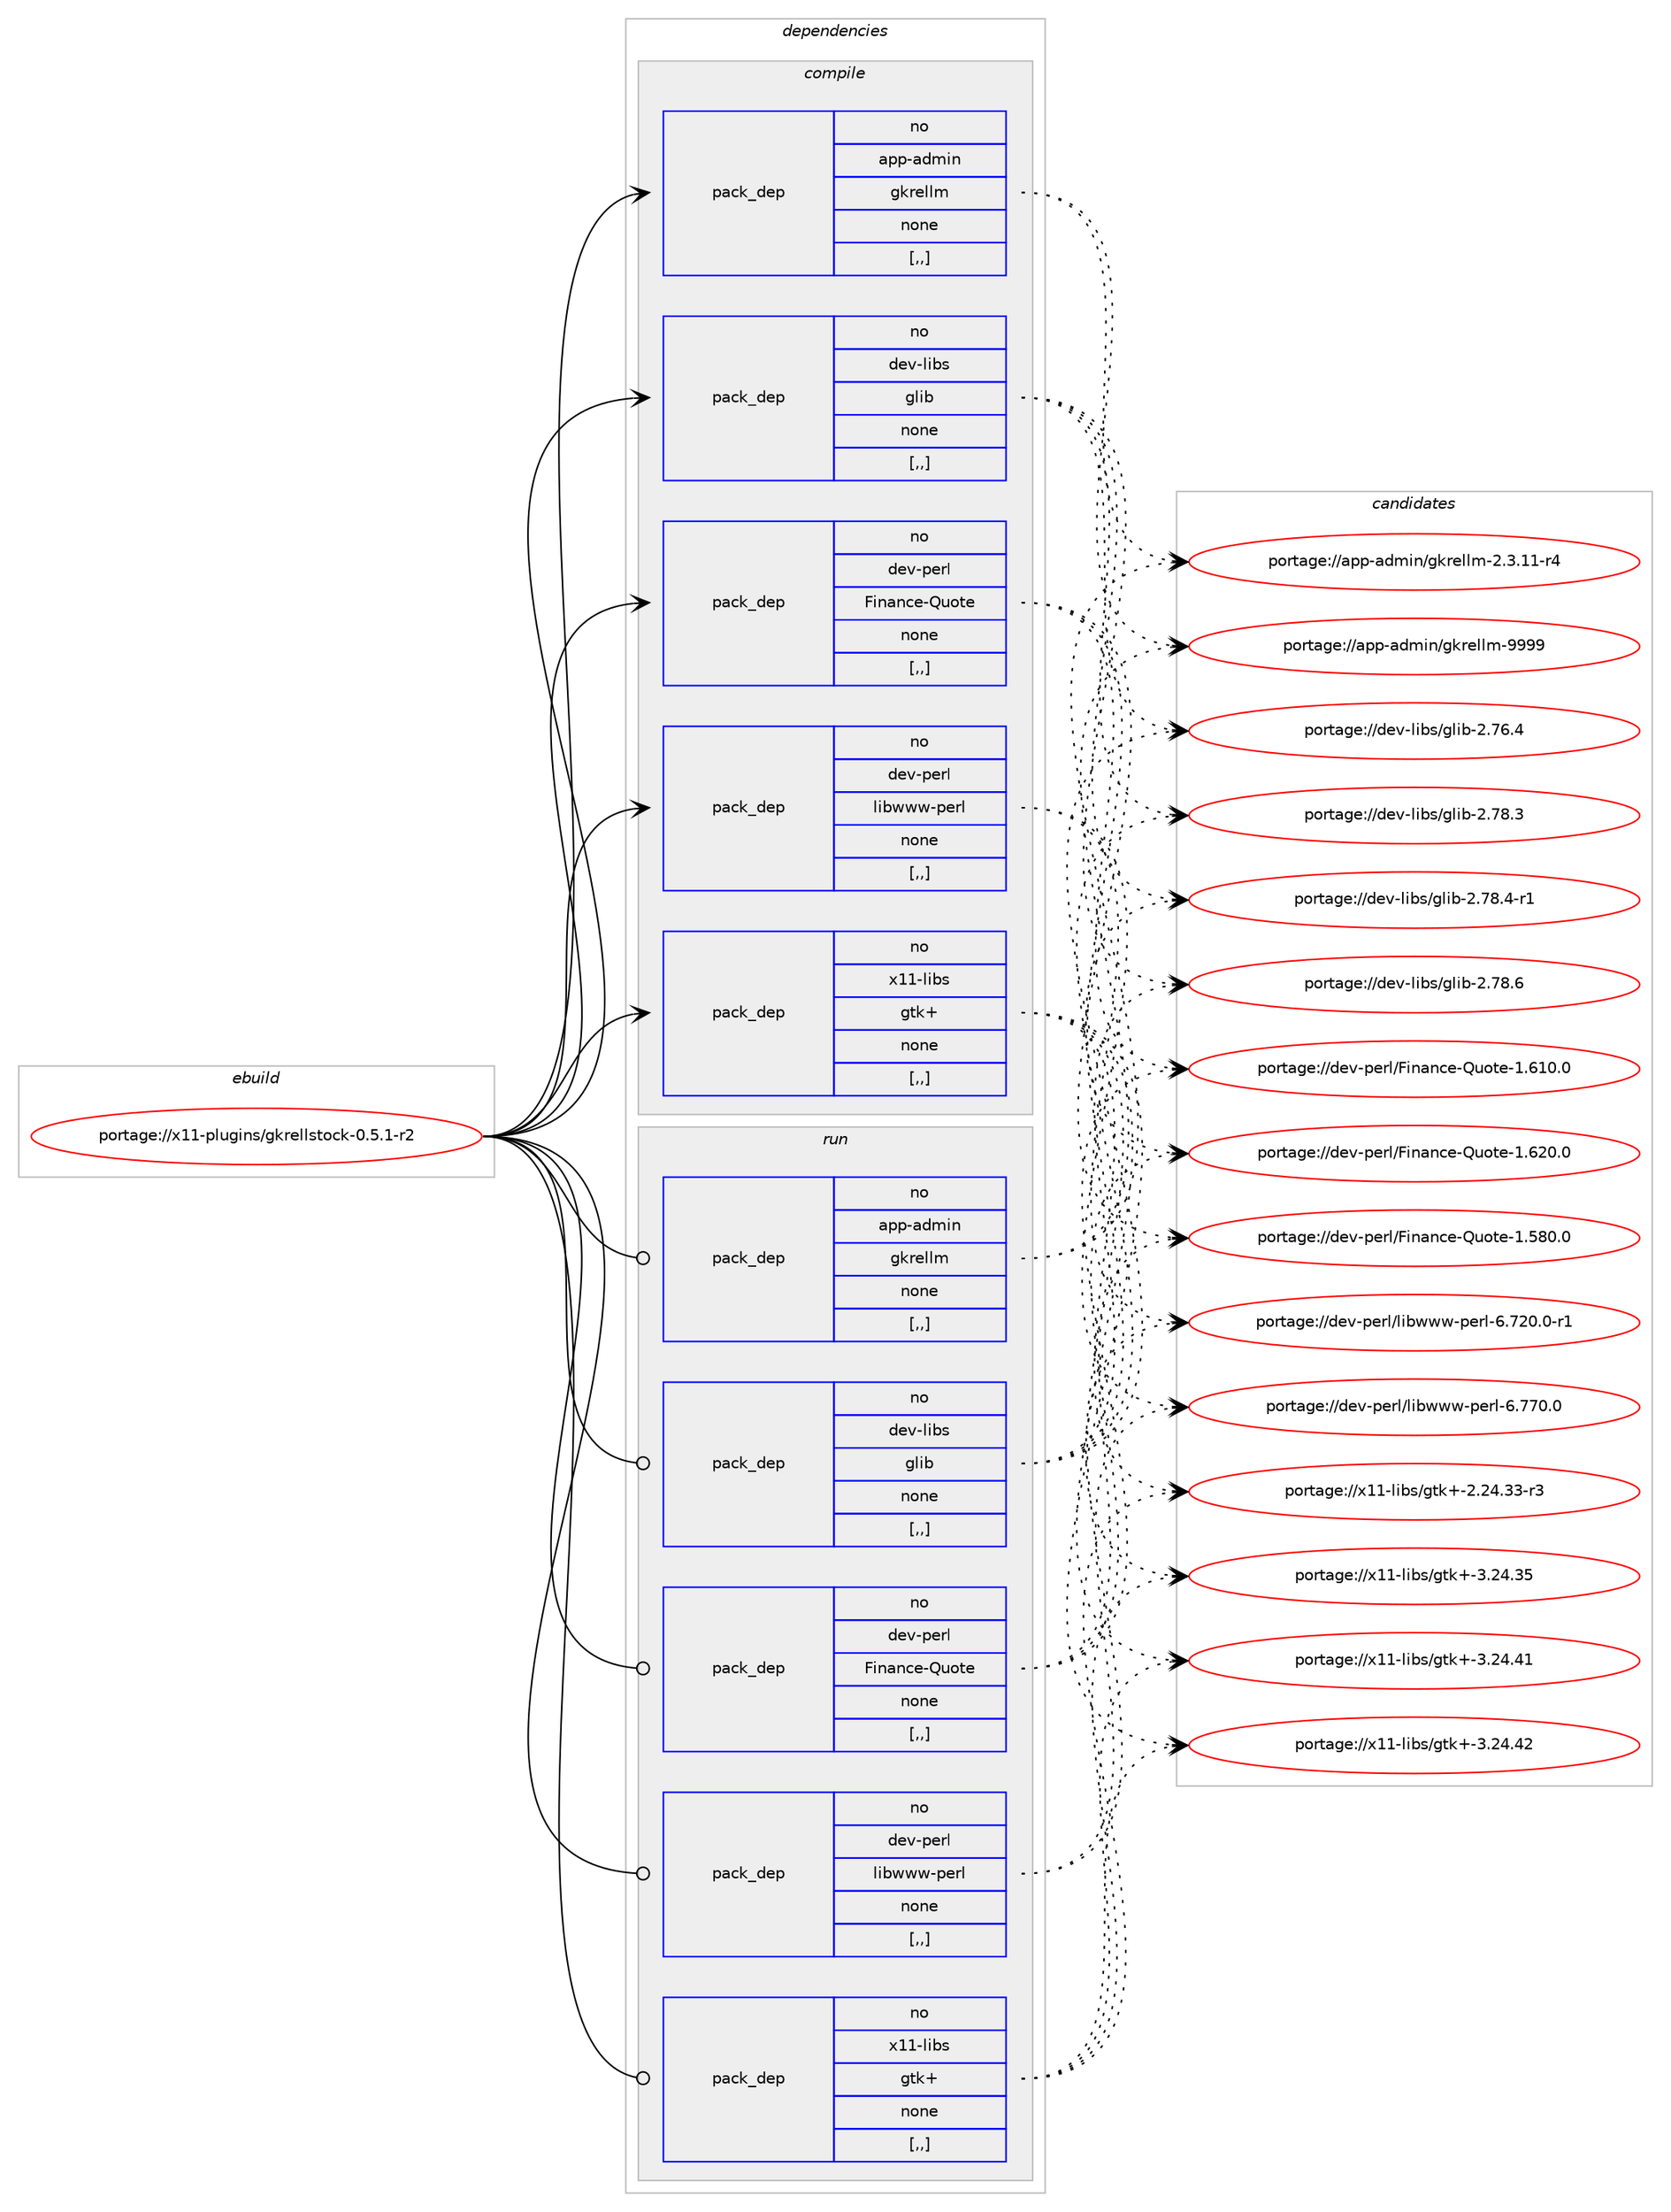 digraph prolog {

# *************
# Graph options
# *************

newrank=true;
concentrate=true;
compound=true;
graph [rankdir=LR,fontname=Helvetica,fontsize=10,ranksep=1.5];#, ranksep=2.5, nodesep=0.2];
edge  [arrowhead=vee];
node  [fontname=Helvetica,fontsize=10];

# **********
# The ebuild
# **********

subgraph cluster_leftcol {
color=gray;
rank=same;
label=<<i>ebuild</i>>;
id [label="portage://x11-plugins/gkrellstock-0.5.1-r2", color=red, width=4, href="../x11-plugins/gkrellstock-0.5.1-r2.svg"];
}

# ****************
# The dependencies
# ****************

subgraph cluster_midcol {
color=gray;
label=<<i>dependencies</i>>;
subgraph cluster_compile {
fillcolor="#eeeeee";
style=filled;
label=<<i>compile</i>>;
subgraph pack331701 {
dependency455183 [label=<<TABLE BORDER="0" CELLBORDER="1" CELLSPACING="0" CELLPADDING="4" WIDTH="220"><TR><TD ROWSPAN="6" CELLPADDING="30">pack_dep</TD></TR><TR><TD WIDTH="110">no</TD></TR><TR><TD>app-admin</TD></TR><TR><TD>gkrellm</TD></TR><TR><TD>none</TD></TR><TR><TD>[,,]</TD></TR></TABLE>>, shape=none, color=blue];
}
id:e -> dependency455183:w [weight=20,style="solid",arrowhead="vee"];
subgraph pack331702 {
dependency455184 [label=<<TABLE BORDER="0" CELLBORDER="1" CELLSPACING="0" CELLPADDING="4" WIDTH="220"><TR><TD ROWSPAN="6" CELLPADDING="30">pack_dep</TD></TR><TR><TD WIDTH="110">no</TD></TR><TR><TD>dev-libs</TD></TR><TR><TD>glib</TD></TR><TR><TD>none</TD></TR><TR><TD>[,,]</TD></TR></TABLE>>, shape=none, color=blue];
}
id:e -> dependency455184:w [weight=20,style="solid",arrowhead="vee"];
subgraph pack331703 {
dependency455185 [label=<<TABLE BORDER="0" CELLBORDER="1" CELLSPACING="0" CELLPADDING="4" WIDTH="220"><TR><TD ROWSPAN="6" CELLPADDING="30">pack_dep</TD></TR><TR><TD WIDTH="110">no</TD></TR><TR><TD>dev-perl</TD></TR><TR><TD>Finance-Quote</TD></TR><TR><TD>none</TD></TR><TR><TD>[,,]</TD></TR></TABLE>>, shape=none, color=blue];
}
id:e -> dependency455185:w [weight=20,style="solid",arrowhead="vee"];
subgraph pack331704 {
dependency455186 [label=<<TABLE BORDER="0" CELLBORDER="1" CELLSPACING="0" CELLPADDING="4" WIDTH="220"><TR><TD ROWSPAN="6" CELLPADDING="30">pack_dep</TD></TR><TR><TD WIDTH="110">no</TD></TR><TR><TD>dev-perl</TD></TR><TR><TD>libwww-perl</TD></TR><TR><TD>none</TD></TR><TR><TD>[,,]</TD></TR></TABLE>>, shape=none, color=blue];
}
id:e -> dependency455186:w [weight=20,style="solid",arrowhead="vee"];
subgraph pack331705 {
dependency455187 [label=<<TABLE BORDER="0" CELLBORDER="1" CELLSPACING="0" CELLPADDING="4" WIDTH="220"><TR><TD ROWSPAN="6" CELLPADDING="30">pack_dep</TD></TR><TR><TD WIDTH="110">no</TD></TR><TR><TD>x11-libs</TD></TR><TR><TD>gtk+</TD></TR><TR><TD>none</TD></TR><TR><TD>[,,]</TD></TR></TABLE>>, shape=none, color=blue];
}
id:e -> dependency455187:w [weight=20,style="solid",arrowhead="vee"];
}
subgraph cluster_compileandrun {
fillcolor="#eeeeee";
style=filled;
label=<<i>compile and run</i>>;
}
subgraph cluster_run {
fillcolor="#eeeeee";
style=filled;
label=<<i>run</i>>;
subgraph pack331706 {
dependency455188 [label=<<TABLE BORDER="0" CELLBORDER="1" CELLSPACING="0" CELLPADDING="4" WIDTH="220"><TR><TD ROWSPAN="6" CELLPADDING="30">pack_dep</TD></TR><TR><TD WIDTH="110">no</TD></TR><TR><TD>app-admin</TD></TR><TR><TD>gkrellm</TD></TR><TR><TD>none</TD></TR><TR><TD>[,,]</TD></TR></TABLE>>, shape=none, color=blue];
}
id:e -> dependency455188:w [weight=20,style="solid",arrowhead="odot"];
subgraph pack331707 {
dependency455189 [label=<<TABLE BORDER="0" CELLBORDER="1" CELLSPACING="0" CELLPADDING="4" WIDTH="220"><TR><TD ROWSPAN="6" CELLPADDING="30">pack_dep</TD></TR><TR><TD WIDTH="110">no</TD></TR><TR><TD>dev-libs</TD></TR><TR><TD>glib</TD></TR><TR><TD>none</TD></TR><TR><TD>[,,]</TD></TR></TABLE>>, shape=none, color=blue];
}
id:e -> dependency455189:w [weight=20,style="solid",arrowhead="odot"];
subgraph pack331708 {
dependency455190 [label=<<TABLE BORDER="0" CELLBORDER="1" CELLSPACING="0" CELLPADDING="4" WIDTH="220"><TR><TD ROWSPAN="6" CELLPADDING="30">pack_dep</TD></TR><TR><TD WIDTH="110">no</TD></TR><TR><TD>dev-perl</TD></TR><TR><TD>Finance-Quote</TD></TR><TR><TD>none</TD></TR><TR><TD>[,,]</TD></TR></TABLE>>, shape=none, color=blue];
}
id:e -> dependency455190:w [weight=20,style="solid",arrowhead="odot"];
subgraph pack331709 {
dependency455191 [label=<<TABLE BORDER="0" CELLBORDER="1" CELLSPACING="0" CELLPADDING="4" WIDTH="220"><TR><TD ROWSPAN="6" CELLPADDING="30">pack_dep</TD></TR><TR><TD WIDTH="110">no</TD></TR><TR><TD>dev-perl</TD></TR><TR><TD>libwww-perl</TD></TR><TR><TD>none</TD></TR><TR><TD>[,,]</TD></TR></TABLE>>, shape=none, color=blue];
}
id:e -> dependency455191:w [weight=20,style="solid",arrowhead="odot"];
subgraph pack331710 {
dependency455192 [label=<<TABLE BORDER="0" CELLBORDER="1" CELLSPACING="0" CELLPADDING="4" WIDTH="220"><TR><TD ROWSPAN="6" CELLPADDING="30">pack_dep</TD></TR><TR><TD WIDTH="110">no</TD></TR><TR><TD>x11-libs</TD></TR><TR><TD>gtk+</TD></TR><TR><TD>none</TD></TR><TR><TD>[,,]</TD></TR></TABLE>>, shape=none, color=blue];
}
id:e -> dependency455192:w [weight=20,style="solid",arrowhead="odot"];
}
}

# **************
# The candidates
# **************

subgraph cluster_choices {
rank=same;
color=gray;
label=<<i>candidates</i>>;

subgraph choice331701 {
color=black;
nodesep=1;
choice97112112459710010910511047103107114101108108109455046514649494511452 [label="portage://app-admin/gkrellm-2.3.11-r4", color=red, width=4,href="../app-admin/gkrellm-2.3.11-r4.svg"];
choice971121124597100109105110471031071141011081081094557575757 [label="portage://app-admin/gkrellm-9999", color=red, width=4,href="../app-admin/gkrellm-9999.svg"];
dependency455183:e -> choice97112112459710010910511047103107114101108108109455046514649494511452:w [style=dotted,weight="100"];
dependency455183:e -> choice971121124597100109105110471031071141011081081094557575757:w [style=dotted,weight="100"];
}
subgraph choice331702 {
color=black;
nodesep=1;
choice1001011184510810598115471031081059845504655544652 [label="portage://dev-libs/glib-2.76.4", color=red, width=4,href="../dev-libs/glib-2.76.4.svg"];
choice1001011184510810598115471031081059845504655564651 [label="portage://dev-libs/glib-2.78.3", color=red, width=4,href="../dev-libs/glib-2.78.3.svg"];
choice10010111845108105981154710310810598455046555646524511449 [label="portage://dev-libs/glib-2.78.4-r1", color=red, width=4,href="../dev-libs/glib-2.78.4-r1.svg"];
choice1001011184510810598115471031081059845504655564654 [label="portage://dev-libs/glib-2.78.6", color=red, width=4,href="../dev-libs/glib-2.78.6.svg"];
dependency455184:e -> choice1001011184510810598115471031081059845504655544652:w [style=dotted,weight="100"];
dependency455184:e -> choice1001011184510810598115471031081059845504655564651:w [style=dotted,weight="100"];
dependency455184:e -> choice10010111845108105981154710310810598455046555646524511449:w [style=dotted,weight="100"];
dependency455184:e -> choice1001011184510810598115471031081059845504655564654:w [style=dotted,weight="100"];
}
subgraph choice331703 {
color=black;
nodesep=1;
choice100101118451121011141084770105110971109910145811171111161014549465356484648 [label="portage://dev-perl/Finance-Quote-1.580.0", color=red, width=4,href="../dev-perl/Finance-Quote-1.580.0.svg"];
choice100101118451121011141084770105110971109910145811171111161014549465449484648 [label="portage://dev-perl/Finance-Quote-1.610.0", color=red, width=4,href="../dev-perl/Finance-Quote-1.610.0.svg"];
choice100101118451121011141084770105110971109910145811171111161014549465450484648 [label="portage://dev-perl/Finance-Quote-1.620.0", color=red, width=4,href="../dev-perl/Finance-Quote-1.620.0.svg"];
dependency455185:e -> choice100101118451121011141084770105110971109910145811171111161014549465356484648:w [style=dotted,weight="100"];
dependency455185:e -> choice100101118451121011141084770105110971109910145811171111161014549465449484648:w [style=dotted,weight="100"];
dependency455185:e -> choice100101118451121011141084770105110971109910145811171111161014549465450484648:w [style=dotted,weight="100"];
}
subgraph choice331704 {
color=black;
nodesep=1;
choice1001011184511210111410847108105981191191194511210111410845544655504846484511449 [label="portage://dev-perl/libwww-perl-6.720.0-r1", color=red, width=4,href="../dev-perl/libwww-perl-6.720.0-r1.svg"];
choice100101118451121011141084710810598119119119451121011141084554465555484648 [label="portage://dev-perl/libwww-perl-6.770.0", color=red, width=4,href="../dev-perl/libwww-perl-6.770.0.svg"];
dependency455186:e -> choice1001011184511210111410847108105981191191194511210111410845544655504846484511449:w [style=dotted,weight="100"];
dependency455186:e -> choice100101118451121011141084710810598119119119451121011141084554465555484648:w [style=dotted,weight="100"];
}
subgraph choice331705 {
color=black;
nodesep=1;
choice12049494510810598115471031161074345504650524651514511451 [label="portage://x11-libs/gtk+-2.24.33-r3", color=red, width=4,href="../x11-libs/gtk+-2.24.33-r3.svg"];
choice1204949451081059811547103116107434551465052465153 [label="portage://x11-libs/gtk+-3.24.35", color=red, width=4,href="../x11-libs/gtk+-3.24.35.svg"];
choice1204949451081059811547103116107434551465052465249 [label="portage://x11-libs/gtk+-3.24.41", color=red, width=4,href="../x11-libs/gtk+-3.24.41.svg"];
choice1204949451081059811547103116107434551465052465250 [label="portage://x11-libs/gtk+-3.24.42", color=red, width=4,href="../x11-libs/gtk+-3.24.42.svg"];
dependency455187:e -> choice12049494510810598115471031161074345504650524651514511451:w [style=dotted,weight="100"];
dependency455187:e -> choice1204949451081059811547103116107434551465052465153:w [style=dotted,weight="100"];
dependency455187:e -> choice1204949451081059811547103116107434551465052465249:w [style=dotted,weight="100"];
dependency455187:e -> choice1204949451081059811547103116107434551465052465250:w [style=dotted,weight="100"];
}
subgraph choice331706 {
color=black;
nodesep=1;
choice97112112459710010910511047103107114101108108109455046514649494511452 [label="portage://app-admin/gkrellm-2.3.11-r4", color=red, width=4,href="../app-admin/gkrellm-2.3.11-r4.svg"];
choice971121124597100109105110471031071141011081081094557575757 [label="portage://app-admin/gkrellm-9999", color=red, width=4,href="../app-admin/gkrellm-9999.svg"];
dependency455188:e -> choice97112112459710010910511047103107114101108108109455046514649494511452:w [style=dotted,weight="100"];
dependency455188:e -> choice971121124597100109105110471031071141011081081094557575757:w [style=dotted,weight="100"];
}
subgraph choice331707 {
color=black;
nodesep=1;
choice1001011184510810598115471031081059845504655544652 [label="portage://dev-libs/glib-2.76.4", color=red, width=4,href="../dev-libs/glib-2.76.4.svg"];
choice1001011184510810598115471031081059845504655564651 [label="portage://dev-libs/glib-2.78.3", color=red, width=4,href="../dev-libs/glib-2.78.3.svg"];
choice10010111845108105981154710310810598455046555646524511449 [label="portage://dev-libs/glib-2.78.4-r1", color=red, width=4,href="../dev-libs/glib-2.78.4-r1.svg"];
choice1001011184510810598115471031081059845504655564654 [label="portage://dev-libs/glib-2.78.6", color=red, width=4,href="../dev-libs/glib-2.78.6.svg"];
dependency455189:e -> choice1001011184510810598115471031081059845504655544652:w [style=dotted,weight="100"];
dependency455189:e -> choice1001011184510810598115471031081059845504655564651:w [style=dotted,weight="100"];
dependency455189:e -> choice10010111845108105981154710310810598455046555646524511449:w [style=dotted,weight="100"];
dependency455189:e -> choice1001011184510810598115471031081059845504655564654:w [style=dotted,weight="100"];
}
subgraph choice331708 {
color=black;
nodesep=1;
choice100101118451121011141084770105110971109910145811171111161014549465356484648 [label="portage://dev-perl/Finance-Quote-1.580.0", color=red, width=4,href="../dev-perl/Finance-Quote-1.580.0.svg"];
choice100101118451121011141084770105110971109910145811171111161014549465449484648 [label="portage://dev-perl/Finance-Quote-1.610.0", color=red, width=4,href="../dev-perl/Finance-Quote-1.610.0.svg"];
choice100101118451121011141084770105110971109910145811171111161014549465450484648 [label="portage://dev-perl/Finance-Quote-1.620.0", color=red, width=4,href="../dev-perl/Finance-Quote-1.620.0.svg"];
dependency455190:e -> choice100101118451121011141084770105110971109910145811171111161014549465356484648:w [style=dotted,weight="100"];
dependency455190:e -> choice100101118451121011141084770105110971109910145811171111161014549465449484648:w [style=dotted,weight="100"];
dependency455190:e -> choice100101118451121011141084770105110971109910145811171111161014549465450484648:w [style=dotted,weight="100"];
}
subgraph choice331709 {
color=black;
nodesep=1;
choice1001011184511210111410847108105981191191194511210111410845544655504846484511449 [label="portage://dev-perl/libwww-perl-6.720.0-r1", color=red, width=4,href="../dev-perl/libwww-perl-6.720.0-r1.svg"];
choice100101118451121011141084710810598119119119451121011141084554465555484648 [label="portage://dev-perl/libwww-perl-6.770.0", color=red, width=4,href="../dev-perl/libwww-perl-6.770.0.svg"];
dependency455191:e -> choice1001011184511210111410847108105981191191194511210111410845544655504846484511449:w [style=dotted,weight="100"];
dependency455191:e -> choice100101118451121011141084710810598119119119451121011141084554465555484648:w [style=dotted,weight="100"];
}
subgraph choice331710 {
color=black;
nodesep=1;
choice12049494510810598115471031161074345504650524651514511451 [label="portage://x11-libs/gtk+-2.24.33-r3", color=red, width=4,href="../x11-libs/gtk+-2.24.33-r3.svg"];
choice1204949451081059811547103116107434551465052465153 [label="portage://x11-libs/gtk+-3.24.35", color=red, width=4,href="../x11-libs/gtk+-3.24.35.svg"];
choice1204949451081059811547103116107434551465052465249 [label="portage://x11-libs/gtk+-3.24.41", color=red, width=4,href="../x11-libs/gtk+-3.24.41.svg"];
choice1204949451081059811547103116107434551465052465250 [label="portage://x11-libs/gtk+-3.24.42", color=red, width=4,href="../x11-libs/gtk+-3.24.42.svg"];
dependency455192:e -> choice12049494510810598115471031161074345504650524651514511451:w [style=dotted,weight="100"];
dependency455192:e -> choice1204949451081059811547103116107434551465052465153:w [style=dotted,weight="100"];
dependency455192:e -> choice1204949451081059811547103116107434551465052465249:w [style=dotted,weight="100"];
dependency455192:e -> choice1204949451081059811547103116107434551465052465250:w [style=dotted,weight="100"];
}
}

}
